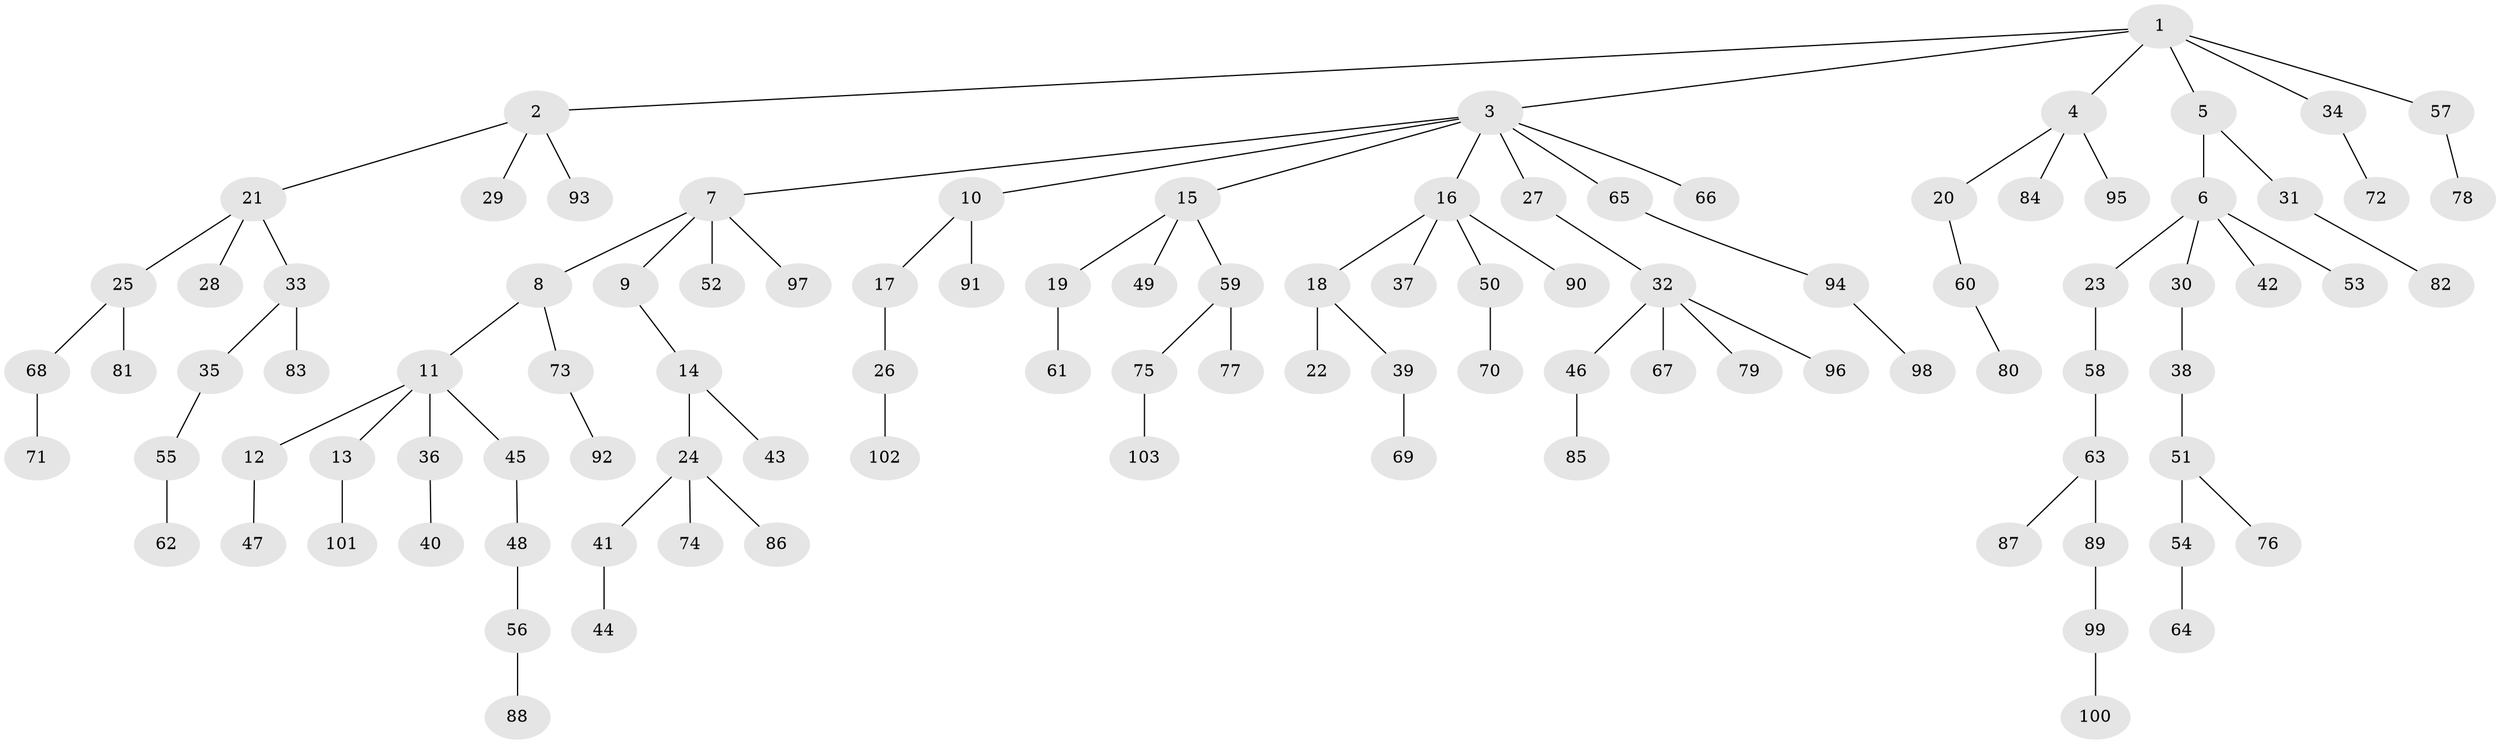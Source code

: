 // coarse degree distribution, {6: 0.028985507246376812, 3: 0.10144927536231885, 10: 0.014492753623188406, 4: 0.043478260869565216, 5: 0.043478260869565216, 1: 0.5797101449275363, 2: 0.18840579710144928}
// Generated by graph-tools (version 1.1) at 2025/42/03/06/25 10:42:05]
// undirected, 103 vertices, 102 edges
graph export_dot {
graph [start="1"]
  node [color=gray90,style=filled];
  1;
  2;
  3;
  4;
  5;
  6;
  7;
  8;
  9;
  10;
  11;
  12;
  13;
  14;
  15;
  16;
  17;
  18;
  19;
  20;
  21;
  22;
  23;
  24;
  25;
  26;
  27;
  28;
  29;
  30;
  31;
  32;
  33;
  34;
  35;
  36;
  37;
  38;
  39;
  40;
  41;
  42;
  43;
  44;
  45;
  46;
  47;
  48;
  49;
  50;
  51;
  52;
  53;
  54;
  55;
  56;
  57;
  58;
  59;
  60;
  61;
  62;
  63;
  64;
  65;
  66;
  67;
  68;
  69;
  70;
  71;
  72;
  73;
  74;
  75;
  76;
  77;
  78;
  79;
  80;
  81;
  82;
  83;
  84;
  85;
  86;
  87;
  88;
  89;
  90;
  91;
  92;
  93;
  94;
  95;
  96;
  97;
  98;
  99;
  100;
  101;
  102;
  103;
  1 -- 2;
  1 -- 3;
  1 -- 4;
  1 -- 5;
  1 -- 34;
  1 -- 57;
  2 -- 21;
  2 -- 29;
  2 -- 93;
  3 -- 7;
  3 -- 10;
  3 -- 15;
  3 -- 16;
  3 -- 27;
  3 -- 65;
  3 -- 66;
  4 -- 20;
  4 -- 84;
  4 -- 95;
  5 -- 6;
  5 -- 31;
  6 -- 23;
  6 -- 30;
  6 -- 42;
  6 -- 53;
  7 -- 8;
  7 -- 9;
  7 -- 52;
  7 -- 97;
  8 -- 11;
  8 -- 73;
  9 -- 14;
  10 -- 17;
  10 -- 91;
  11 -- 12;
  11 -- 13;
  11 -- 36;
  11 -- 45;
  12 -- 47;
  13 -- 101;
  14 -- 24;
  14 -- 43;
  15 -- 19;
  15 -- 49;
  15 -- 59;
  16 -- 18;
  16 -- 37;
  16 -- 50;
  16 -- 90;
  17 -- 26;
  18 -- 22;
  18 -- 39;
  19 -- 61;
  20 -- 60;
  21 -- 25;
  21 -- 28;
  21 -- 33;
  23 -- 58;
  24 -- 41;
  24 -- 74;
  24 -- 86;
  25 -- 68;
  25 -- 81;
  26 -- 102;
  27 -- 32;
  30 -- 38;
  31 -- 82;
  32 -- 46;
  32 -- 67;
  32 -- 79;
  32 -- 96;
  33 -- 35;
  33 -- 83;
  34 -- 72;
  35 -- 55;
  36 -- 40;
  38 -- 51;
  39 -- 69;
  41 -- 44;
  45 -- 48;
  46 -- 85;
  48 -- 56;
  50 -- 70;
  51 -- 54;
  51 -- 76;
  54 -- 64;
  55 -- 62;
  56 -- 88;
  57 -- 78;
  58 -- 63;
  59 -- 75;
  59 -- 77;
  60 -- 80;
  63 -- 87;
  63 -- 89;
  65 -- 94;
  68 -- 71;
  73 -- 92;
  75 -- 103;
  89 -- 99;
  94 -- 98;
  99 -- 100;
}
